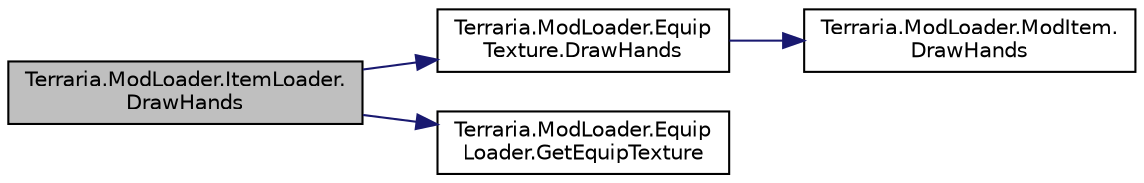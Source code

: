 digraph "Terraria.ModLoader.ItemLoader.DrawHands"
{
 // LATEX_PDF_SIZE
  edge [fontname="Helvetica",fontsize="10",labelfontname="Helvetica",labelfontsize="10"];
  node [fontname="Helvetica",fontsize="10",shape=record];
  rankdir="LR";
  Node1 [label="Terraria.ModLoader.ItemLoader.\lDrawHands",height=0.2,width=0.4,color="black", fillcolor="grey75", style="filled", fontcolor="black",tooltip="Calls the item's body equipment texture's DrawHands hook, then all GlobalItem.DrawHands hooks."];
  Node1 -> Node2 [color="midnightblue",fontsize="10",style="solid",fontname="Helvetica"];
  Node2 [label="Terraria.ModLoader.Equip\lTexture.DrawHands",height=0.2,width=0.4,color="black", fillcolor="white", style="filled",URL="$class_terraria_1_1_mod_loader_1_1_equip_texture.html#ad1b4b94ba023f04cf4d545a55bce7921",tooltip="Allows you to determine whether the skin/shirt on the player's arms and hands are drawn when this bod..."];
  Node2 -> Node3 [color="midnightblue",fontsize="10",style="solid",fontname="Helvetica"];
  Node3 [label="Terraria.ModLoader.ModItem.\lDrawHands",height=0.2,width=0.4,color="black", fillcolor="white", style="filled",URL="$class_terraria_1_1_mod_loader_1_1_mod_item.html#a28a6bb0e8ec1d7d11e70d12169603ca3",tooltip="Allows you to determine whether the skin/shirt on the player's arms and hands are drawn when this bod..."];
  Node1 -> Node4 [color="midnightblue",fontsize="10",style="solid",fontname="Helvetica"];
  Node4 [label="Terraria.ModLoader.Equip\lLoader.GetEquipTexture",height=0.2,width=0.4,color="black", fillcolor="white", style="filled",URL="$class_terraria_1_1_mod_loader_1_1_equip_loader.html#a87c1e9bb37d938a07111fa76bae78575",tooltip="Gets the equipment texture for the specified equipment type and ID."];
}
